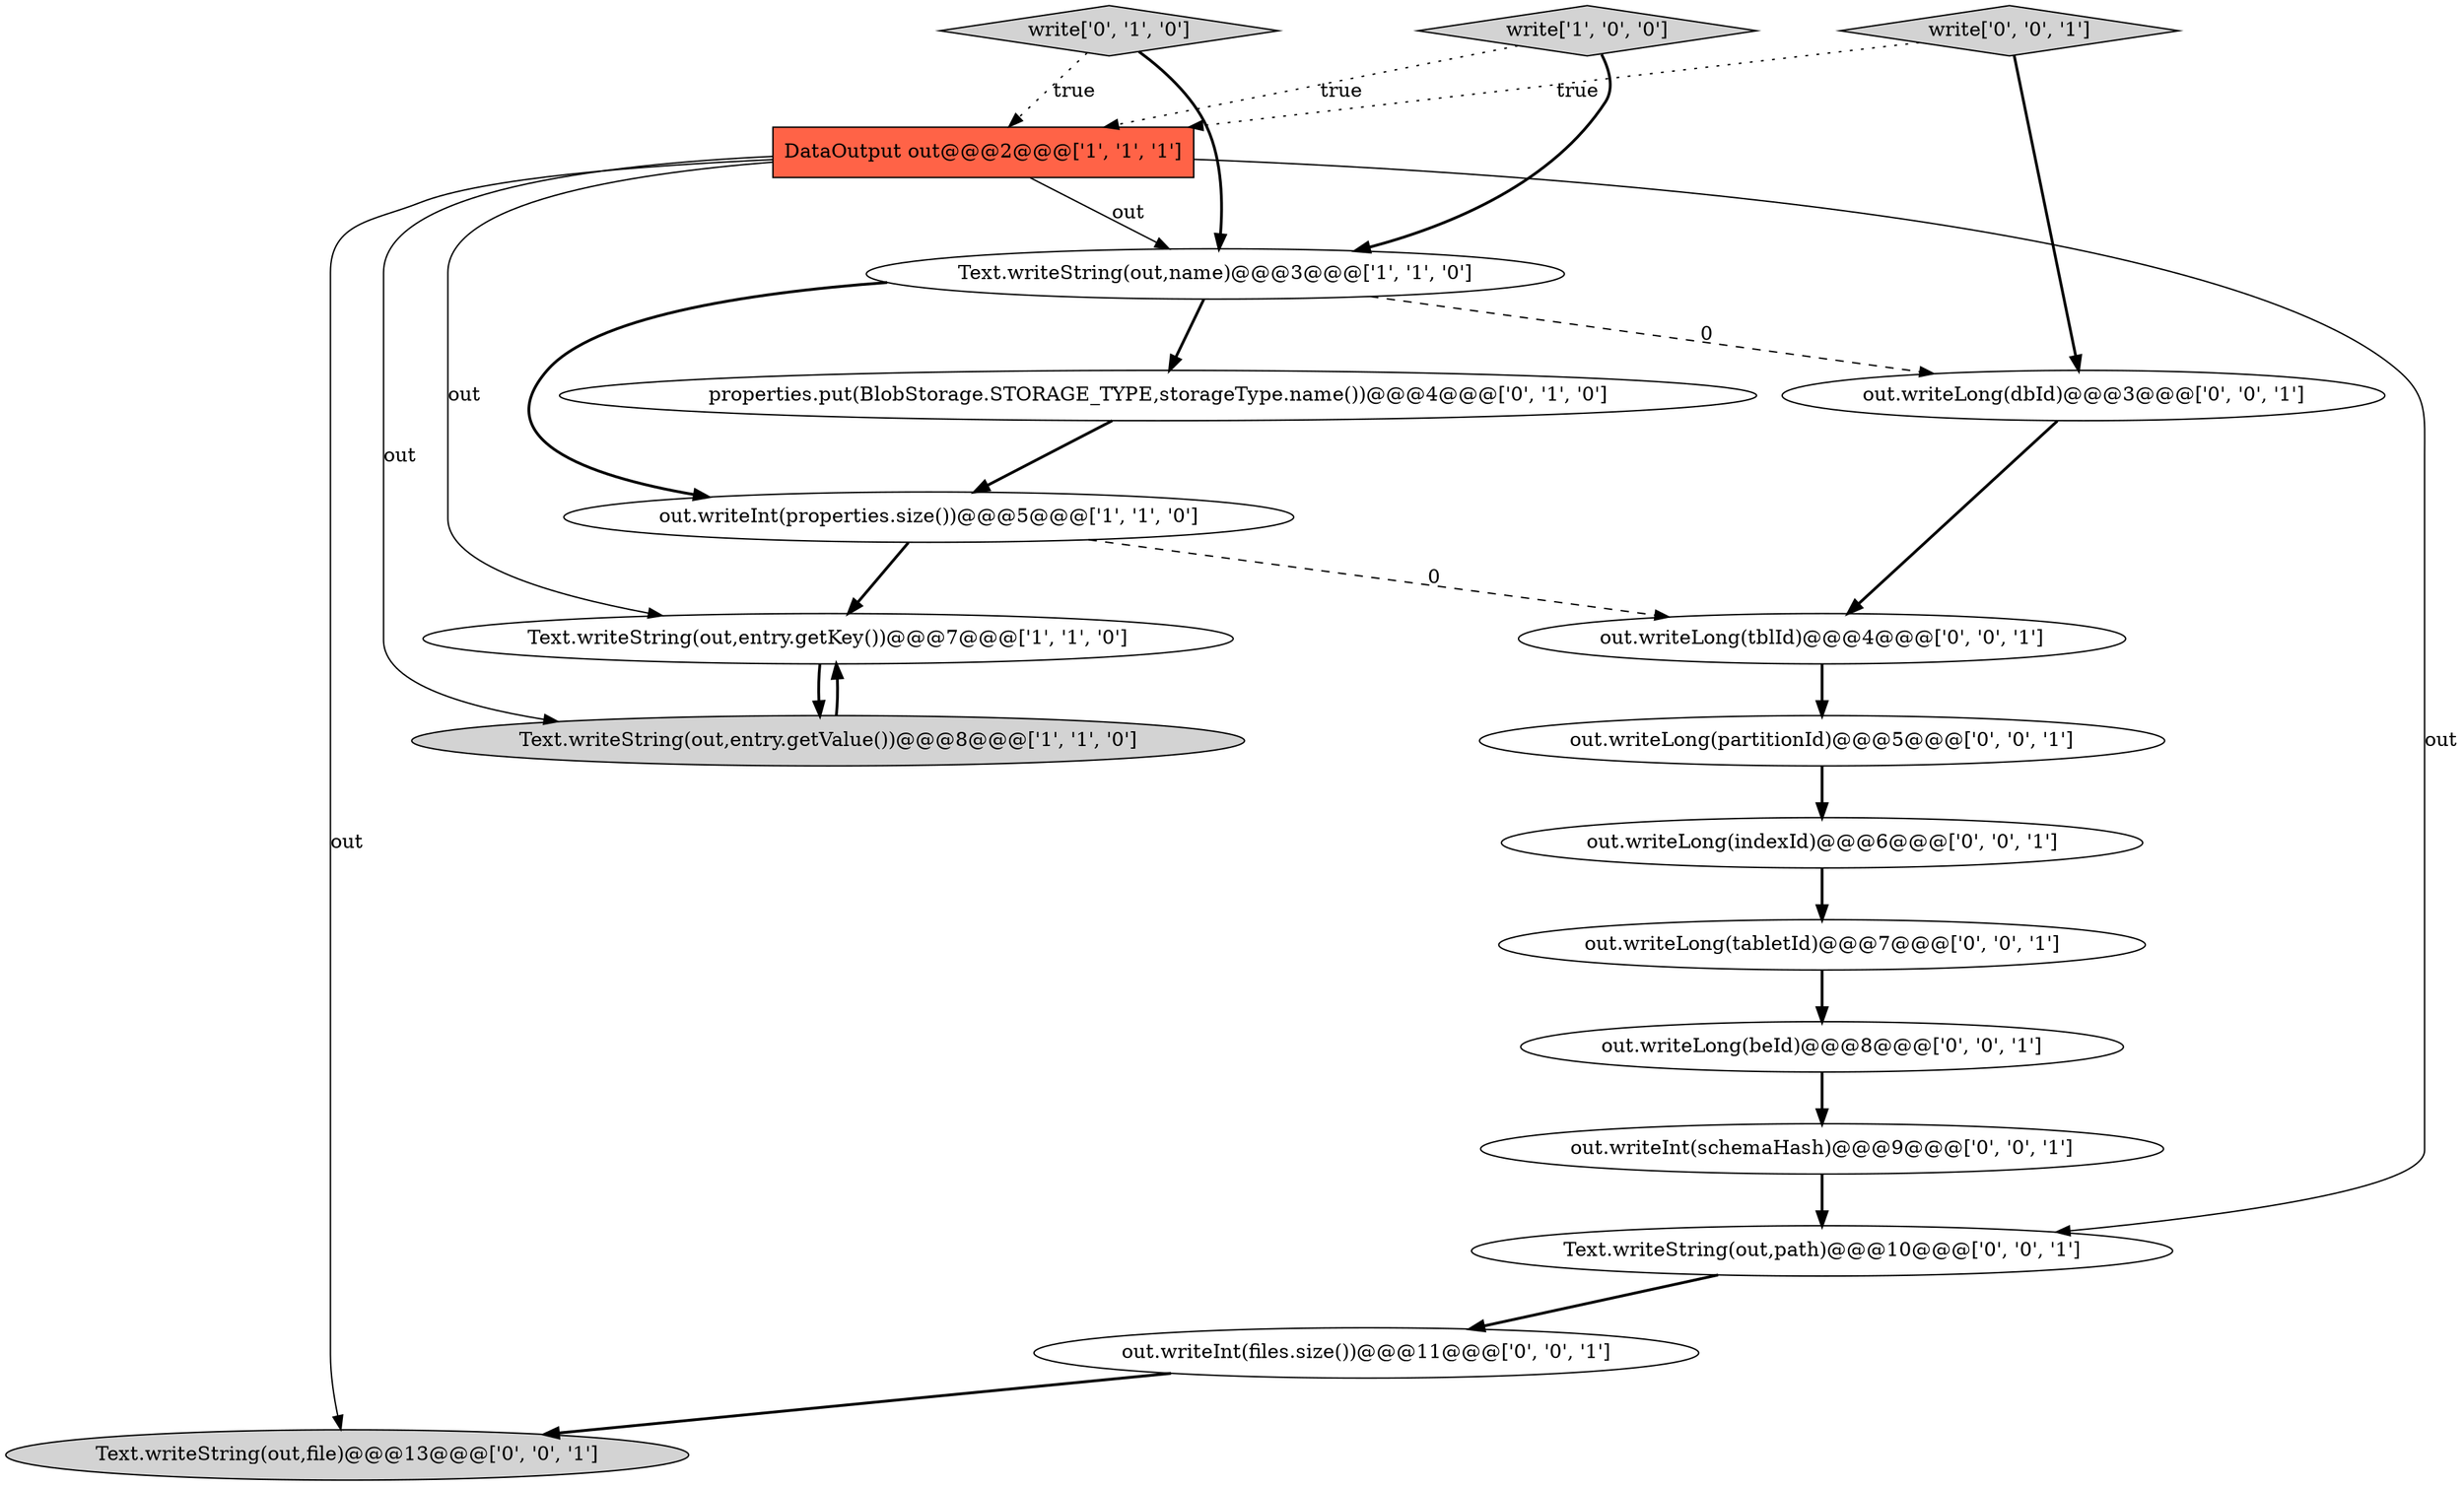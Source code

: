 digraph {
7 [style = filled, label = "write['0', '1', '0']", fillcolor = lightgray, shape = diamond image = "AAA0AAABBB2BBB"];
11 [style = filled, label = "out.writeLong(tblId)@@@4@@@['0', '0', '1']", fillcolor = white, shape = ellipse image = "AAA0AAABBB3BBB"];
3 [style = filled, label = "write['1', '0', '0']", fillcolor = lightgray, shape = diamond image = "AAA0AAABBB1BBB"];
13 [style = filled, label = "out.writeLong(beId)@@@8@@@['0', '0', '1']", fillcolor = white, shape = ellipse image = "AAA0AAABBB3BBB"];
14 [style = filled, label = "Text.writeString(out,file)@@@13@@@['0', '0', '1']", fillcolor = lightgray, shape = ellipse image = "AAA0AAABBB3BBB"];
17 [style = filled, label = "write['0', '0', '1']", fillcolor = lightgray, shape = diamond image = "AAA0AAABBB3BBB"];
5 [style = filled, label = "out.writeInt(properties.size())@@@5@@@['1', '1', '0']", fillcolor = white, shape = ellipse image = "AAA0AAABBB1BBB"];
18 [style = filled, label = "out.writeLong(indexId)@@@6@@@['0', '0', '1']", fillcolor = white, shape = ellipse image = "AAA0AAABBB3BBB"];
8 [style = filled, label = "out.writeLong(dbId)@@@3@@@['0', '0', '1']", fillcolor = white, shape = ellipse image = "AAA0AAABBB3BBB"];
0 [style = filled, label = "DataOutput out@@@2@@@['1', '1', '1']", fillcolor = tomato, shape = box image = "AAA0AAABBB1BBB"];
15 [style = filled, label = "out.writeLong(tabletId)@@@7@@@['0', '0', '1']", fillcolor = white, shape = ellipse image = "AAA0AAABBB3BBB"];
16 [style = filled, label = "out.writeInt(schemaHash)@@@9@@@['0', '0', '1']", fillcolor = white, shape = ellipse image = "AAA0AAABBB3BBB"];
4 [style = filled, label = "Text.writeString(out,name)@@@3@@@['1', '1', '0']", fillcolor = white, shape = ellipse image = "AAA0AAABBB1BBB"];
1 [style = filled, label = "Text.writeString(out,entry.getKey())@@@7@@@['1', '1', '0']", fillcolor = white, shape = ellipse image = "AAA0AAABBB1BBB"];
12 [style = filled, label = "out.writeLong(partitionId)@@@5@@@['0', '0', '1']", fillcolor = white, shape = ellipse image = "AAA0AAABBB3BBB"];
10 [style = filled, label = "Text.writeString(out,path)@@@10@@@['0', '0', '1']", fillcolor = white, shape = ellipse image = "AAA0AAABBB3BBB"];
2 [style = filled, label = "Text.writeString(out,entry.getValue())@@@8@@@['1', '1', '0']", fillcolor = lightgray, shape = ellipse image = "AAA0AAABBB1BBB"];
6 [style = filled, label = "properties.put(BlobStorage.STORAGE_TYPE,storageType.name())@@@4@@@['0', '1', '0']", fillcolor = white, shape = ellipse image = "AAA1AAABBB2BBB"];
9 [style = filled, label = "out.writeInt(files.size())@@@11@@@['0', '0', '1']", fillcolor = white, shape = ellipse image = "AAA0AAABBB3BBB"];
4->6 [style = bold, label=""];
17->0 [style = dotted, label="true"];
11->12 [style = bold, label=""];
10->9 [style = bold, label=""];
5->1 [style = bold, label=""];
0->2 [style = solid, label="out"];
4->5 [style = bold, label=""];
0->10 [style = solid, label="out"];
16->10 [style = bold, label=""];
5->11 [style = dashed, label="0"];
3->0 [style = dotted, label="true"];
8->11 [style = bold, label=""];
7->4 [style = bold, label=""];
0->14 [style = solid, label="out"];
13->16 [style = bold, label=""];
2->1 [style = bold, label=""];
12->18 [style = bold, label=""];
15->13 [style = bold, label=""];
6->5 [style = bold, label=""];
4->8 [style = dashed, label="0"];
9->14 [style = bold, label=""];
17->8 [style = bold, label=""];
7->0 [style = dotted, label="true"];
0->1 [style = solid, label="out"];
1->2 [style = bold, label=""];
3->4 [style = bold, label=""];
0->4 [style = solid, label="out"];
18->15 [style = bold, label=""];
}
